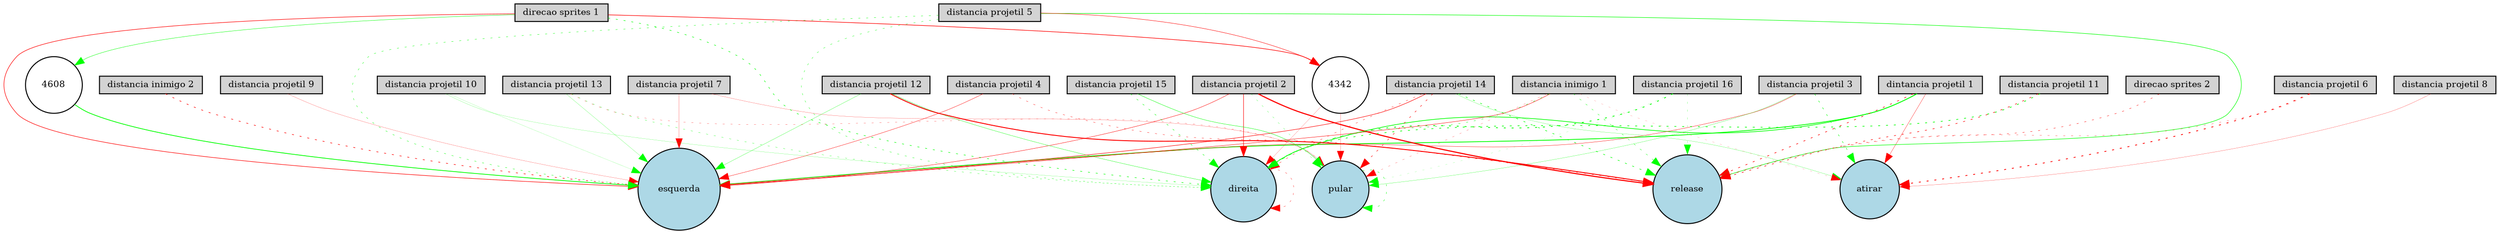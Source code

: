 digraph {
	node [fontsize=9 height=0.2 shape=circle width=0.2]
	"dintancia projetil 1" [fillcolor=lightgray shape=box style=filled]
	"distancia projetil 2" [fillcolor=lightgray shape=box style=filled]
	"distancia projetil 3" [fillcolor=lightgray shape=box style=filled]
	"distancia projetil 4" [fillcolor=lightgray shape=box style=filled]
	"distancia projetil 5" [fillcolor=lightgray shape=box style=filled]
	"distancia projetil 6" [fillcolor=lightgray shape=box style=filled]
	"distancia projetil 7" [fillcolor=lightgray shape=box style=filled]
	"distancia projetil 8" [fillcolor=lightgray shape=box style=filled]
	"distancia projetil 9" [fillcolor=lightgray shape=box style=filled]
	"distancia projetil 10" [fillcolor=lightgray shape=box style=filled]
	"distancia projetil 11" [fillcolor=lightgray shape=box style=filled]
	"distancia projetil 12" [fillcolor=lightgray shape=box style=filled]
	"distancia projetil 13" [fillcolor=lightgray shape=box style=filled]
	"distancia projetil 14" [fillcolor=lightgray shape=box style=filled]
	"distancia projetil 15" [fillcolor=lightgray shape=box style=filled]
	"distancia projetil 16" [fillcolor=lightgray shape=box style=filled]
	"distancia inimigo 1" [fillcolor=lightgray shape=box style=filled]
	"distancia inimigo 2" [fillcolor=lightgray shape=box style=filled]
	"direcao sprites 1" [fillcolor=lightgray shape=box style=filled]
	"direcao sprites 2" [fillcolor=lightgray shape=box style=filled]
	esquerda [fillcolor=lightblue style=filled]
	direita [fillcolor=lightblue style=filled]
	pular [fillcolor=lightblue style=filled]
	atirar [fillcolor=lightblue style=filled]
	release [fillcolor=lightblue style=filled]
	4342 [fillcolor=white style=filled]
	4608 [fillcolor=white style=filled]
	"direcao sprites 1" -> 4342 [color=red penwidth=0.584789830899 style=solid]
	4342 -> pular [color=red penwidth=0.183177992294 style=solid]
	"dintancia projetil 1" -> esquerda [color=green penwidth=0.79521259679 style=solid]
	"distancia projetil 11" -> direita [color=green penwidth=0.669912261469 style=dotted]
	"distancia inimigo 1" -> esquerda [color=red penwidth=0.380832044318 style=solid]
	"dintancia projetil 1" -> release [color=red penwidth=0.579010242383 style=dotted]
	"distancia projetil 12" -> esquerda [color=green penwidth=0.221579920281 style=solid]
	"distancia projetil 15" -> pular [color=green penwidth=0.352518893541 style=solid]
	"distancia projetil 7" -> esquerda [color=red penwidth=0.196539958531 style=solid]
	"distancia projetil 3" -> atirar [color=green penwidth=0.446776635829 style=dotted]
	"distancia inimigo 1" -> release [color=green penwidth=0.32611834827 style=dotted]
	"distancia projetil 12" -> release [color=red penwidth=0.912730882452 style=solid]
	"distancia projetil 10" -> direita [color=green penwidth=0.13902363193 style=solid]
	"distancia projetil 5" -> 4342 [color=red penwidth=0.394331978612 style=solid]
	"distancia projetil 2" -> esquerda [color=red penwidth=0.364811221452 style=solid]
	"dintancia projetil 1" -> direita [color=green penwidth=0.67120250797 style=solid]
	"distancia projetil 5" -> direita [color=green penwidth=0.307306815211 style=dotted]
	"distancia projetil 14" -> pular [color=red penwidth=0.459391607023 style=dotted]
	"distancia inimigo 1" -> atirar [color=red penwidth=0.113211377455 style=dotted]
	"distancia projetil 14" -> release [color=green penwidth=0.536810766025 style=dotted]
	"distancia projetil 12" -> direita [color=green penwidth=0.291409896166 style=solid]
	"distancia projetil 15" -> direita [color=green penwidth=0.395584697227 style=dotted]
	"distancia projetil 11" -> release [color=red penwidth=0.541346607004 style=dotted]
	"distancia projetil 3" -> pular [color=green penwidth=0.200613635931 style=solid]
	"distancia projetil 6" -> release [color=red penwidth=0.232936152069 style=dotted]
	pular -> pular [color=green penwidth=0.354510715421 style=dotted]
	"distancia projetil 5" -> release [color=green penwidth=0.51353771741 style=solid]
	"distancia projetil 10" -> esquerda [color=green penwidth=0.104109657244 style=solid]
	"distancia projetil 5" -> esquerda [color=green penwidth=0.341367259181 style=dotted]
	"direcao sprites 1" -> direita [color=green penwidth=0.498633971906 style=dotted]
	4608 -> esquerda [color=green penwidth=0.749035425661 style=solid]
	"distancia projetil 14" -> atirar [color=green penwidth=0.177836717723 style=solid]
	"distancia projetil 13" -> pular [color=red penwidth=0.204745616204 style=dotted]
	"distancia inimigo 1" -> pular [color=red penwidth=0.180665868314 style=dotted]
	"distancia projetil 6" -> atirar [color=red penwidth=0.801861812733 style=dotted]
	"distancia projetil 2" -> pular [color=green penwidth=0.205046456999 style=dotted]
	"distancia projetil 2" -> direita [color=red penwidth=0.491067654279 style=solid]
	"distancia projetil 16" -> direita [color=green penwidth=0.817052491006 style=dotted]
	"distancia projetil 8" -> atirar [color=red penwidth=0.179643791999 style=solid]
	"direcao sprites 2" -> release [color=red penwidth=0.363545008174 style=dotted]
	"distancia projetil 9" -> esquerda [color=red penwidth=0.160261413068 style=solid]
	"distancia projetil 4" -> esquerda [color=red penwidth=0.322771450548 style=solid]
	"distancia projetil 7" -> pular [color=red penwidth=0.165267052298 style=solid]
	4342 -> direita [color=red penwidth=0.135313230386 style=solid]
	"distancia projetil 13" -> direita [color=green penwidth=0.257645846256 style=dotted]
	"direcao sprites 1" -> 4608 [color=green penwidth=0.360873608676 style=solid]
	"distancia projetil 14" -> esquerda [color=red penwidth=0.474268893613 style=solid]
	"direcao sprites 1" -> esquerda [color=red penwidth=0.524374747718 style=solid]
	"distancia projetil 4" -> release [color=red penwidth=0.308402899458 style=dotted]
	"dintancia projetil 1" -> atirar [color=red penwidth=0.274520580631 style=solid]
	"distancia projetil 16" -> release [color=green penwidth=0.174333334009 style=dotted]
	"distancia projetil 16" -> pular [color=green penwidth=0.107204021627 style=dotted]
	"distancia projetil 3" -> esquerda [color=red penwidth=0.317215991146 style=solid]
	direita -> direita [color=red penwidth=0.272419264457 style=dotted]
	"distancia inimigo 2" -> esquerda [color=red penwidth=0.556667823072 style=dotted]
	"distancia inimigo 1" -> direita [color=green penwidth=0.354621998584 style=dotted]
	"distancia projetil 13" -> esquerda [color=green penwidth=0.162464777506 style=solid]
	"distancia projetil 2" -> release [color=red penwidth=1.13514562255 style=solid]
	"distancia projetil 14" -> direita [color=red penwidth=0.310259956791 style=dotted]
}
